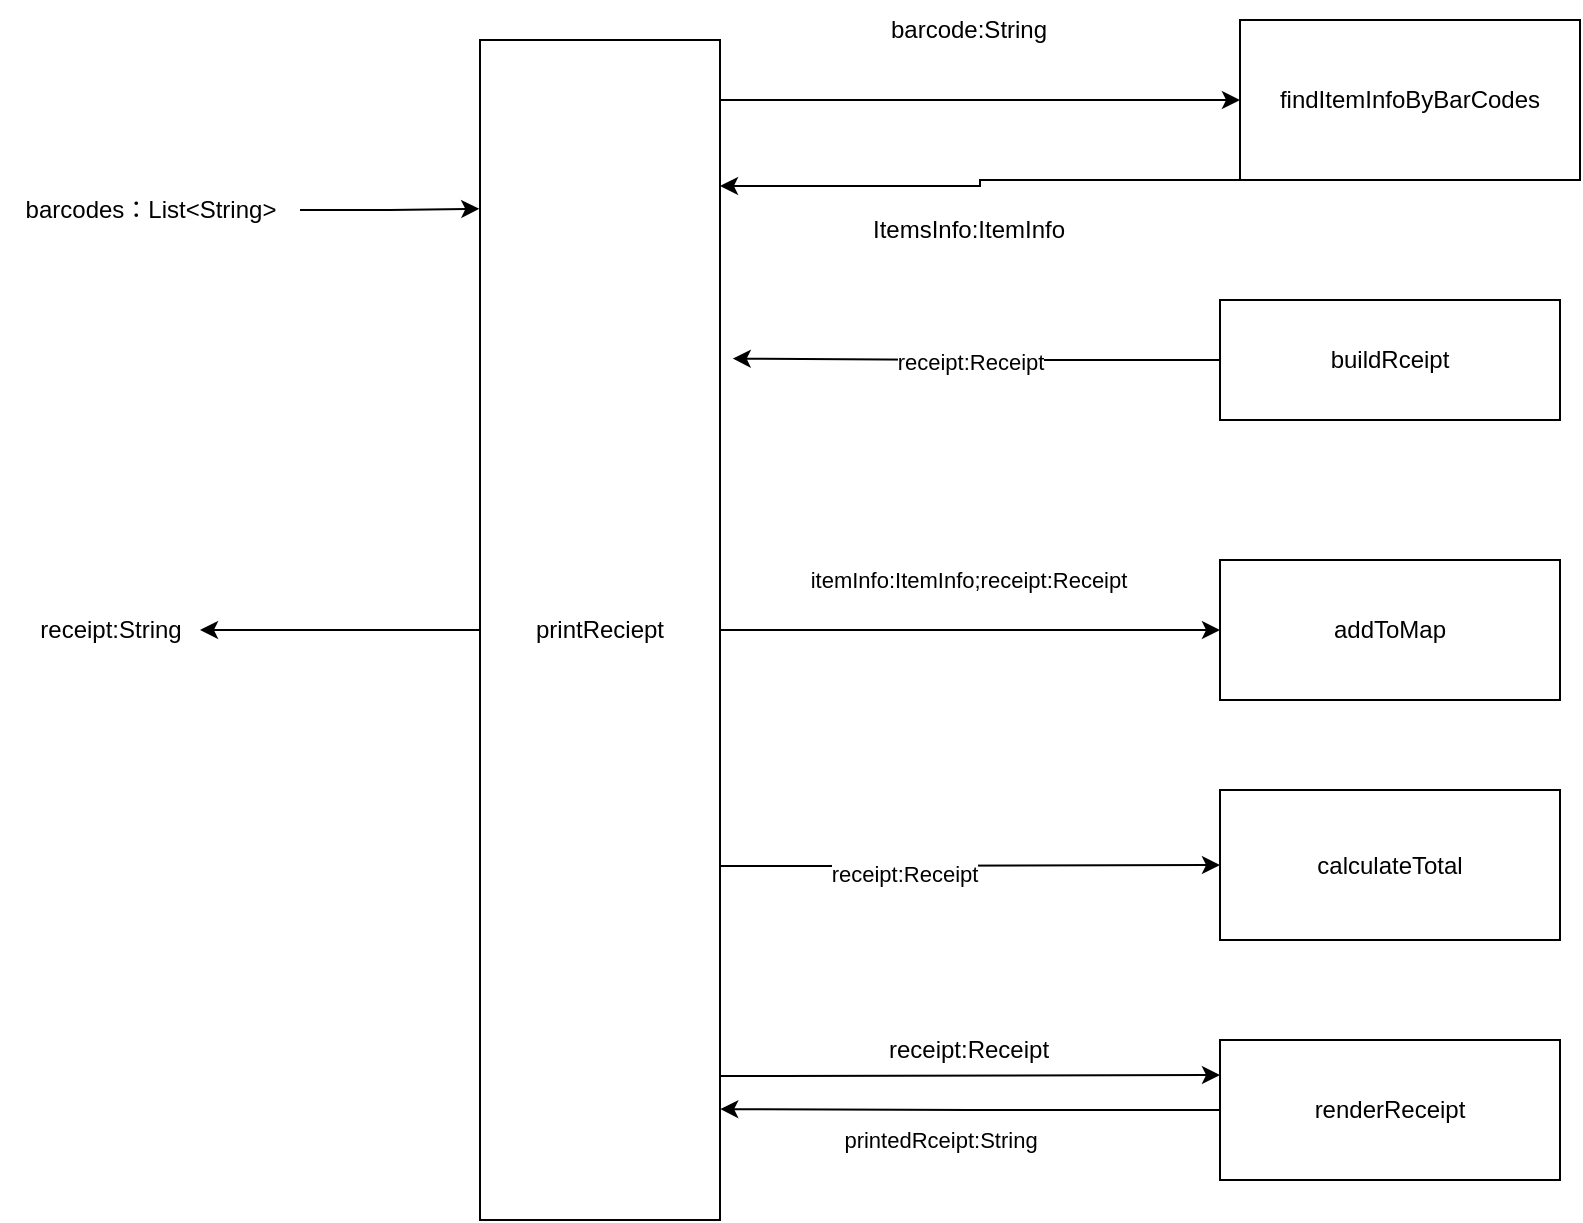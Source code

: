<mxfile version="20.1.1" type="github">
  <diagram id="2uYJ93Ors8Ia7ki9PKsO" name="Page-1">
    <mxGraphModel dx="2324" dy="802" grid="1" gridSize="10" guides="1" tooltips="1" connect="1" arrows="1" fold="1" page="1" pageScale="1" pageWidth="827" pageHeight="1169" math="0" shadow="0">
      <root>
        <mxCell id="0" />
        <mxCell id="1" parent="0" />
        <mxCell id="oZwS4bYdSVZKoZSlxKDP-17" style="edgeStyle=orthogonalEdgeStyle;rounded=0;orthogonalLoop=1;jettySize=auto;html=1;" edge="1" parent="1" source="oZwS4bYdSVZKoZSlxKDP-1" target="oZwS4bYdSVZKoZSlxKDP-3">
          <mxGeometry relative="1" as="geometry" />
        </mxCell>
        <mxCell id="oZwS4bYdSVZKoZSlxKDP-18" style="edgeStyle=orthogonalEdgeStyle;rounded=0;orthogonalLoop=1;jettySize=auto;html=1;entryX=0;entryY=0.5;entryDx=0;entryDy=0;" edge="1" parent="1" source="oZwS4bYdSVZKoZSlxKDP-1" target="oZwS4bYdSVZKoZSlxKDP-4">
          <mxGeometry relative="1" as="geometry">
            <Array as="points">
              <mxPoint x="280" y="160" />
              <mxPoint x="280" y="160" />
            </Array>
          </mxGeometry>
        </mxCell>
        <mxCell id="oZwS4bYdSVZKoZSlxKDP-22" style="edgeStyle=orthogonalEdgeStyle;rounded=0;orthogonalLoop=1;jettySize=auto;html=1;" edge="1" parent="1" source="oZwS4bYdSVZKoZSlxKDP-1" target="oZwS4bYdSVZKoZSlxKDP-10">
          <mxGeometry relative="1" as="geometry" />
        </mxCell>
        <mxCell id="oZwS4bYdSVZKoZSlxKDP-23" value="itemInfo:ItemInfo;receipt:Receipt" style="edgeLabel;html=1;align=center;verticalAlign=middle;resizable=0;points=[];" vertex="1" connectable="0" parent="oZwS4bYdSVZKoZSlxKDP-22">
          <mxGeometry x="-0.395" y="-3" relative="1" as="geometry">
            <mxPoint x="48" y="-28" as="offset" />
          </mxGeometry>
        </mxCell>
        <mxCell id="oZwS4bYdSVZKoZSlxKDP-24" style="edgeStyle=orthogonalEdgeStyle;rounded=0;orthogonalLoop=1;jettySize=auto;html=1;entryX=0;entryY=0.5;entryDx=0;entryDy=0;" edge="1" parent="1" source="oZwS4bYdSVZKoZSlxKDP-1" target="oZwS4bYdSVZKoZSlxKDP-12">
          <mxGeometry relative="1" as="geometry">
            <Array as="points">
              <mxPoint x="290" y="543" />
              <mxPoint x="290" y="543" />
            </Array>
          </mxGeometry>
        </mxCell>
        <mxCell id="oZwS4bYdSVZKoZSlxKDP-26" value="receipt:Receipt" style="edgeLabel;html=1;align=center;verticalAlign=middle;resizable=0;points=[];" vertex="1" connectable="0" parent="oZwS4bYdSVZKoZSlxKDP-24">
          <mxGeometry x="-0.27" y="-4" relative="1" as="geometry">
            <mxPoint as="offset" />
          </mxGeometry>
        </mxCell>
        <mxCell id="oZwS4bYdSVZKoZSlxKDP-28" style="edgeStyle=orthogonalEdgeStyle;rounded=0;orthogonalLoop=1;jettySize=auto;html=1;entryX=0;entryY=0.25;entryDx=0;entryDy=0;" edge="1" parent="1" source="oZwS4bYdSVZKoZSlxKDP-1" target="oZwS4bYdSVZKoZSlxKDP-13">
          <mxGeometry relative="1" as="geometry">
            <Array as="points">
              <mxPoint x="270" y="648" />
              <mxPoint x="270" y="648" />
            </Array>
          </mxGeometry>
        </mxCell>
        <mxCell id="oZwS4bYdSVZKoZSlxKDP-1" value="printReciept" style="rounded=0;whiteSpace=wrap;html=1;" vertex="1" parent="1">
          <mxGeometry x="120" y="130" width="120" height="590" as="geometry" />
        </mxCell>
        <mxCell id="oZwS4bYdSVZKoZSlxKDP-16" style="edgeStyle=orthogonalEdgeStyle;rounded=0;orthogonalLoop=1;jettySize=auto;html=1;entryX=-0.003;entryY=0.143;entryDx=0;entryDy=0;entryPerimeter=0;" edge="1" parent="1" source="oZwS4bYdSVZKoZSlxKDP-2" target="oZwS4bYdSVZKoZSlxKDP-1">
          <mxGeometry relative="1" as="geometry" />
        </mxCell>
        <mxCell id="oZwS4bYdSVZKoZSlxKDP-2" value="barcodes：List&amp;lt;String&amp;gt;" style="text;html=1;align=center;verticalAlign=middle;resizable=0;points=[];autosize=1;strokeColor=none;fillColor=none;" vertex="1" parent="1">
          <mxGeometry x="-120" y="200" width="150" height="30" as="geometry" />
        </mxCell>
        <mxCell id="oZwS4bYdSVZKoZSlxKDP-3" value="receipt:String" style="text;html=1;align=center;verticalAlign=middle;resizable=0;points=[];autosize=1;strokeColor=none;fillColor=none;" vertex="1" parent="1">
          <mxGeometry x="-110" y="410" width="90" height="30" as="geometry" />
        </mxCell>
        <mxCell id="oZwS4bYdSVZKoZSlxKDP-19" style="edgeStyle=orthogonalEdgeStyle;rounded=0;orthogonalLoop=1;jettySize=auto;html=1;" edge="1" parent="1" source="oZwS4bYdSVZKoZSlxKDP-4" target="oZwS4bYdSVZKoZSlxKDP-1">
          <mxGeometry relative="1" as="geometry">
            <Array as="points">
              <mxPoint x="370" y="200" />
              <mxPoint x="370" y="203" />
            </Array>
          </mxGeometry>
        </mxCell>
        <mxCell id="oZwS4bYdSVZKoZSlxKDP-4" value="findItemInfoByBarCodes" style="rounded=0;whiteSpace=wrap;html=1;" vertex="1" parent="1">
          <mxGeometry x="500" y="120" width="170" height="80" as="geometry" />
        </mxCell>
        <mxCell id="oZwS4bYdSVZKoZSlxKDP-8" value="barcode:String" style="text;html=1;align=center;verticalAlign=middle;resizable=0;points=[];autosize=1;strokeColor=none;fillColor=none;" vertex="1" parent="1">
          <mxGeometry x="314" y="110" width="100" height="30" as="geometry" />
        </mxCell>
        <mxCell id="oZwS4bYdSVZKoZSlxKDP-9" value="ItemsInfo:ItemInfo" style="text;html=1;align=center;verticalAlign=middle;resizable=0;points=[];autosize=1;strokeColor=none;fillColor=none;" vertex="1" parent="1">
          <mxGeometry x="304" y="210" width="120" height="30" as="geometry" />
        </mxCell>
        <mxCell id="oZwS4bYdSVZKoZSlxKDP-10" value="addToMap" style="rounded=0;whiteSpace=wrap;html=1;" vertex="1" parent="1">
          <mxGeometry x="490" y="390" width="170" height="70" as="geometry" />
        </mxCell>
        <mxCell id="oZwS4bYdSVZKoZSlxKDP-20" style="edgeStyle=orthogonalEdgeStyle;rounded=0;orthogonalLoop=1;jettySize=auto;html=1;entryX=1.053;entryY=0.27;entryDx=0;entryDy=0;entryPerimeter=0;" edge="1" parent="1" source="oZwS4bYdSVZKoZSlxKDP-11" target="oZwS4bYdSVZKoZSlxKDP-1">
          <mxGeometry relative="1" as="geometry" />
        </mxCell>
        <mxCell id="oZwS4bYdSVZKoZSlxKDP-21" value="receipt:Receipt" style="edgeLabel;html=1;align=center;verticalAlign=middle;resizable=0;points=[];" vertex="1" connectable="0" parent="oZwS4bYdSVZKoZSlxKDP-20">
          <mxGeometry x="0.34" y="2" relative="1" as="geometry">
            <mxPoint x="38" y="-1" as="offset" />
          </mxGeometry>
        </mxCell>
        <mxCell id="oZwS4bYdSVZKoZSlxKDP-11" value="buildRceipt" style="rounded=0;whiteSpace=wrap;html=1;" vertex="1" parent="1">
          <mxGeometry x="490" y="260" width="170" height="60" as="geometry" />
        </mxCell>
        <mxCell id="oZwS4bYdSVZKoZSlxKDP-12" value="calculateTotal" style="rounded=0;whiteSpace=wrap;html=1;" vertex="1" parent="1">
          <mxGeometry x="490" y="505" width="170" height="75" as="geometry" />
        </mxCell>
        <mxCell id="oZwS4bYdSVZKoZSlxKDP-27" style="edgeStyle=orthogonalEdgeStyle;rounded=0;orthogonalLoop=1;jettySize=auto;html=1;entryX=1.001;entryY=0.906;entryDx=0;entryDy=0;entryPerimeter=0;" edge="1" parent="1" source="oZwS4bYdSVZKoZSlxKDP-13" target="oZwS4bYdSVZKoZSlxKDP-1">
          <mxGeometry relative="1" as="geometry" />
        </mxCell>
        <mxCell id="oZwS4bYdSVZKoZSlxKDP-30" value="printedRceipt:String" style="edgeLabel;html=1;align=center;verticalAlign=middle;resizable=0;points=[];" vertex="1" connectable="0" parent="oZwS4bYdSVZKoZSlxKDP-27">
          <mxGeometry x="0.181" y="-1" relative="1" as="geometry">
            <mxPoint x="7" y="16" as="offset" />
          </mxGeometry>
        </mxCell>
        <mxCell id="oZwS4bYdSVZKoZSlxKDP-13" value="renderReceipt" style="rounded=0;whiteSpace=wrap;html=1;" vertex="1" parent="1">
          <mxGeometry x="490" y="630" width="170" height="70" as="geometry" />
        </mxCell>
        <mxCell id="oZwS4bYdSVZKoZSlxKDP-29" value="receipt:Receipt" style="text;html=1;align=center;verticalAlign=middle;resizable=0;points=[];autosize=1;strokeColor=none;fillColor=none;" vertex="1" parent="1">
          <mxGeometry x="314" y="620" width="100" height="30" as="geometry" />
        </mxCell>
      </root>
    </mxGraphModel>
  </diagram>
</mxfile>
